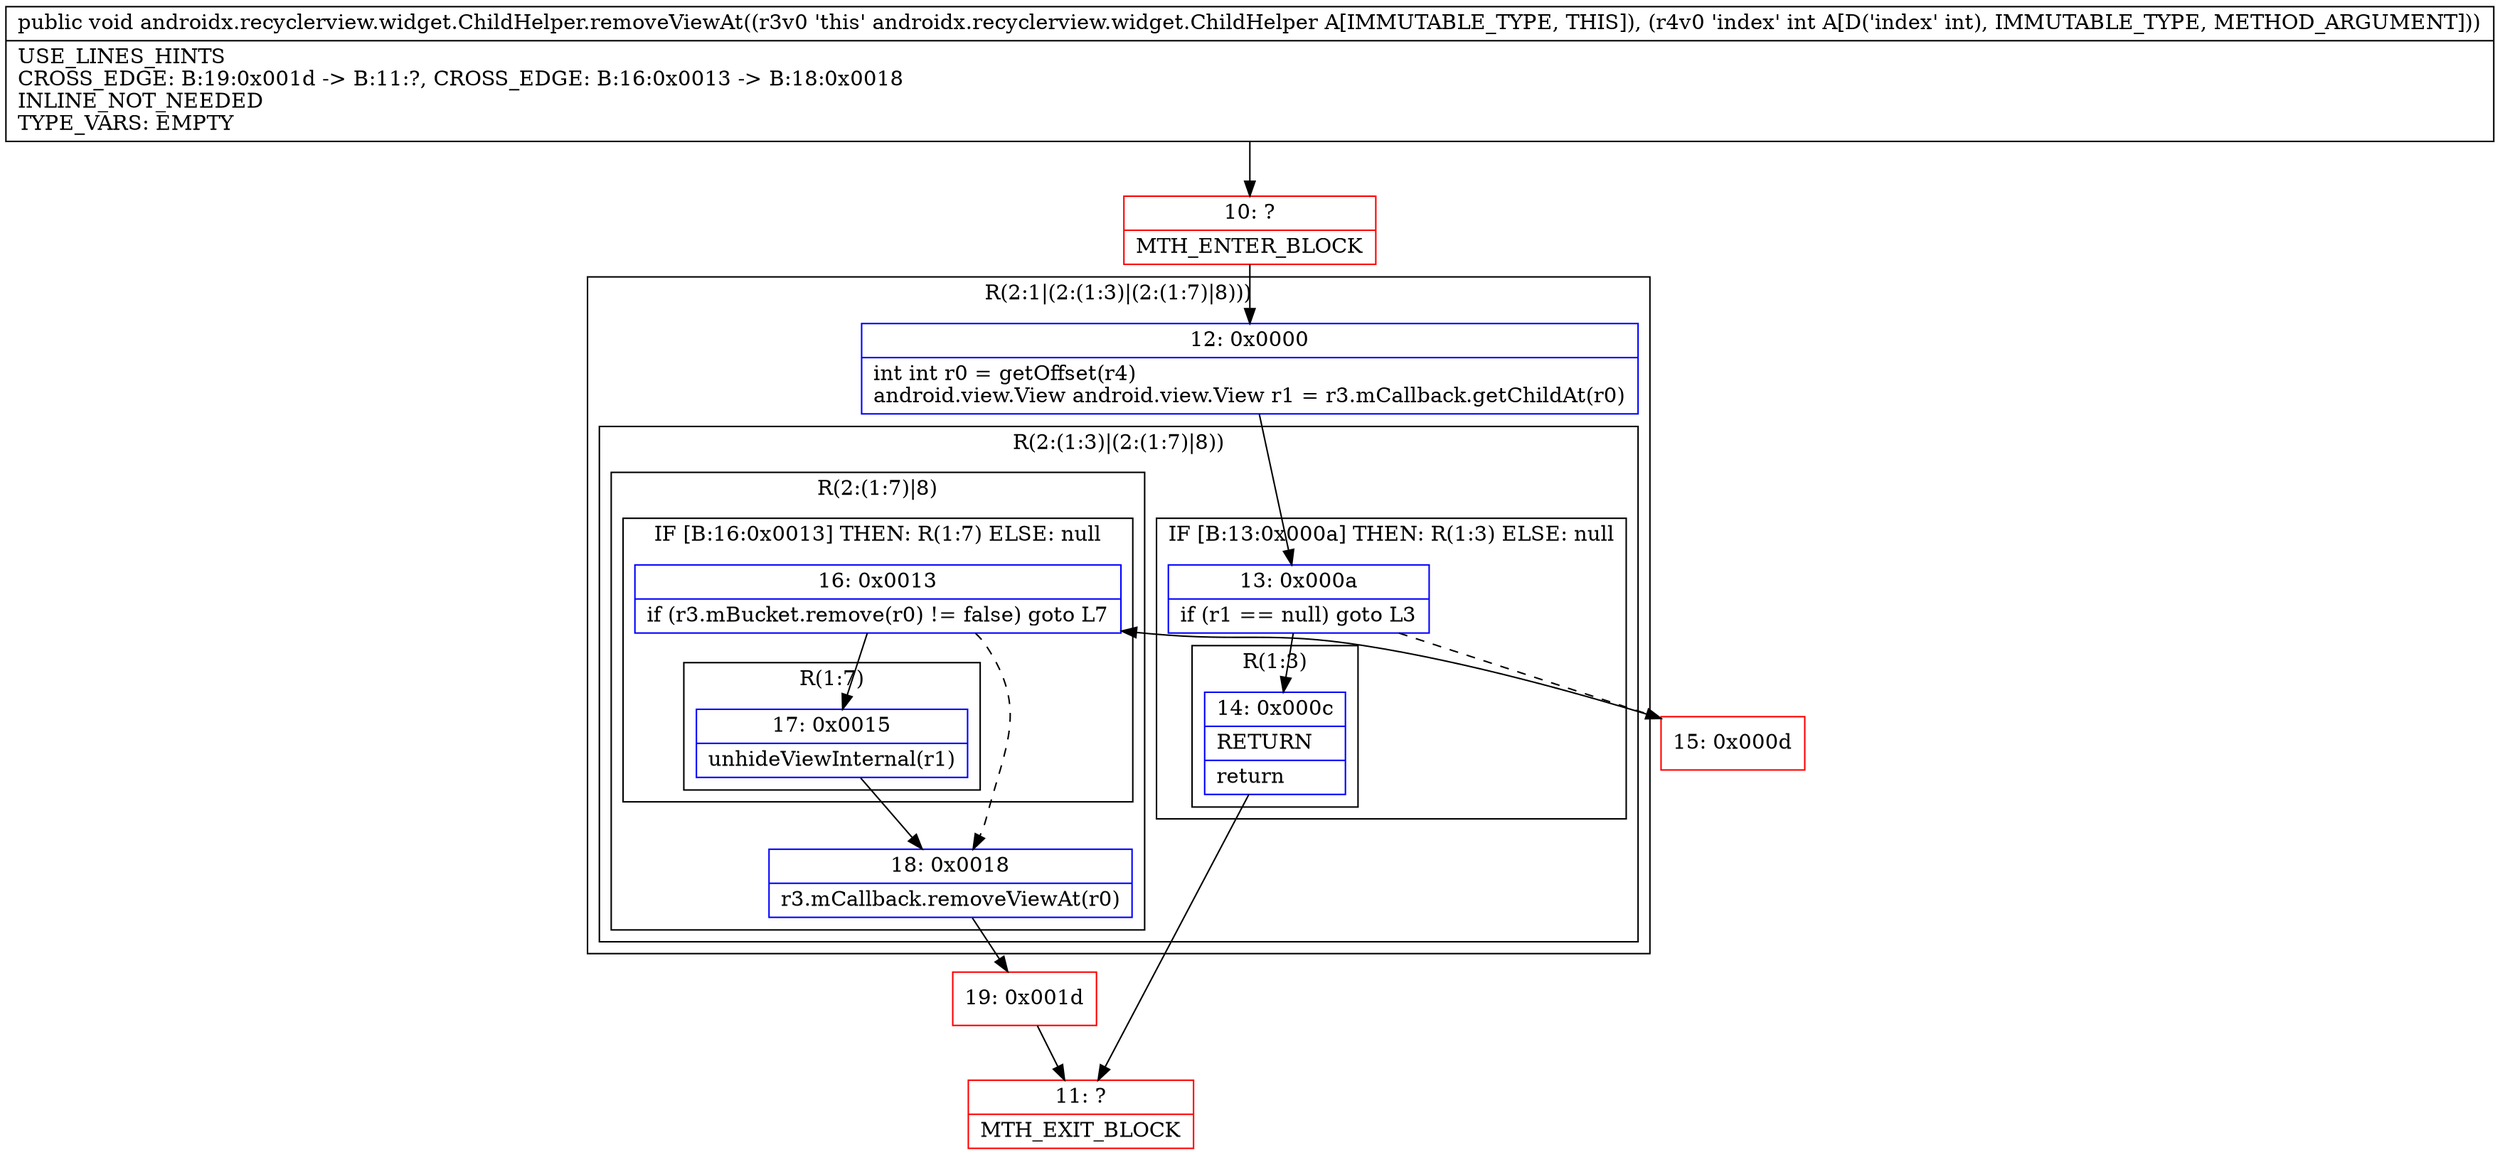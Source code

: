 digraph "CFG forandroidx.recyclerview.widget.ChildHelper.removeViewAt(I)V" {
subgraph cluster_Region_1925118307 {
label = "R(2:1|(2:(1:3)|(2:(1:7)|8)))";
node [shape=record,color=blue];
Node_12 [shape=record,label="{12\:\ 0x0000|int int r0 = getOffset(r4)\landroid.view.View android.view.View r1 = r3.mCallback.getChildAt(r0)\l}"];
subgraph cluster_Region_923674276 {
label = "R(2:(1:3)|(2:(1:7)|8))";
node [shape=record,color=blue];
subgraph cluster_IfRegion_1488160949 {
label = "IF [B:13:0x000a] THEN: R(1:3) ELSE: null";
node [shape=record,color=blue];
Node_13 [shape=record,label="{13\:\ 0x000a|if (r1 == null) goto L3\l}"];
subgraph cluster_Region_1153239260 {
label = "R(1:3)";
node [shape=record,color=blue];
Node_14 [shape=record,label="{14\:\ 0x000c|RETURN\l|return\l}"];
}
}
subgraph cluster_Region_1051073401 {
label = "R(2:(1:7)|8)";
node [shape=record,color=blue];
subgraph cluster_IfRegion_1359301725 {
label = "IF [B:16:0x0013] THEN: R(1:7) ELSE: null";
node [shape=record,color=blue];
Node_16 [shape=record,label="{16\:\ 0x0013|if (r3.mBucket.remove(r0) != false) goto L7\l}"];
subgraph cluster_Region_1573066529 {
label = "R(1:7)";
node [shape=record,color=blue];
Node_17 [shape=record,label="{17\:\ 0x0015|unhideViewInternal(r1)\l}"];
}
}
Node_18 [shape=record,label="{18\:\ 0x0018|r3.mCallback.removeViewAt(r0)\l}"];
}
}
}
Node_10 [shape=record,color=red,label="{10\:\ ?|MTH_ENTER_BLOCK\l}"];
Node_11 [shape=record,color=red,label="{11\:\ ?|MTH_EXIT_BLOCK\l}"];
Node_15 [shape=record,color=red,label="{15\:\ 0x000d}"];
Node_19 [shape=record,color=red,label="{19\:\ 0x001d}"];
MethodNode[shape=record,label="{public void androidx.recyclerview.widget.ChildHelper.removeViewAt((r3v0 'this' androidx.recyclerview.widget.ChildHelper A[IMMUTABLE_TYPE, THIS]), (r4v0 'index' int A[D('index' int), IMMUTABLE_TYPE, METHOD_ARGUMENT]))  | USE_LINES_HINTS\lCROSS_EDGE: B:19:0x001d \-\> B:11:?, CROSS_EDGE: B:16:0x0013 \-\> B:18:0x0018\lINLINE_NOT_NEEDED\lTYPE_VARS: EMPTY\l}"];
MethodNode -> Node_10;Node_12 -> Node_13;
Node_13 -> Node_14;
Node_13 -> Node_15[style=dashed];
Node_14 -> Node_11;
Node_16 -> Node_17;
Node_16 -> Node_18[style=dashed];
Node_17 -> Node_18;
Node_18 -> Node_19;
Node_10 -> Node_12;
Node_15 -> Node_16;
Node_19 -> Node_11;
}

